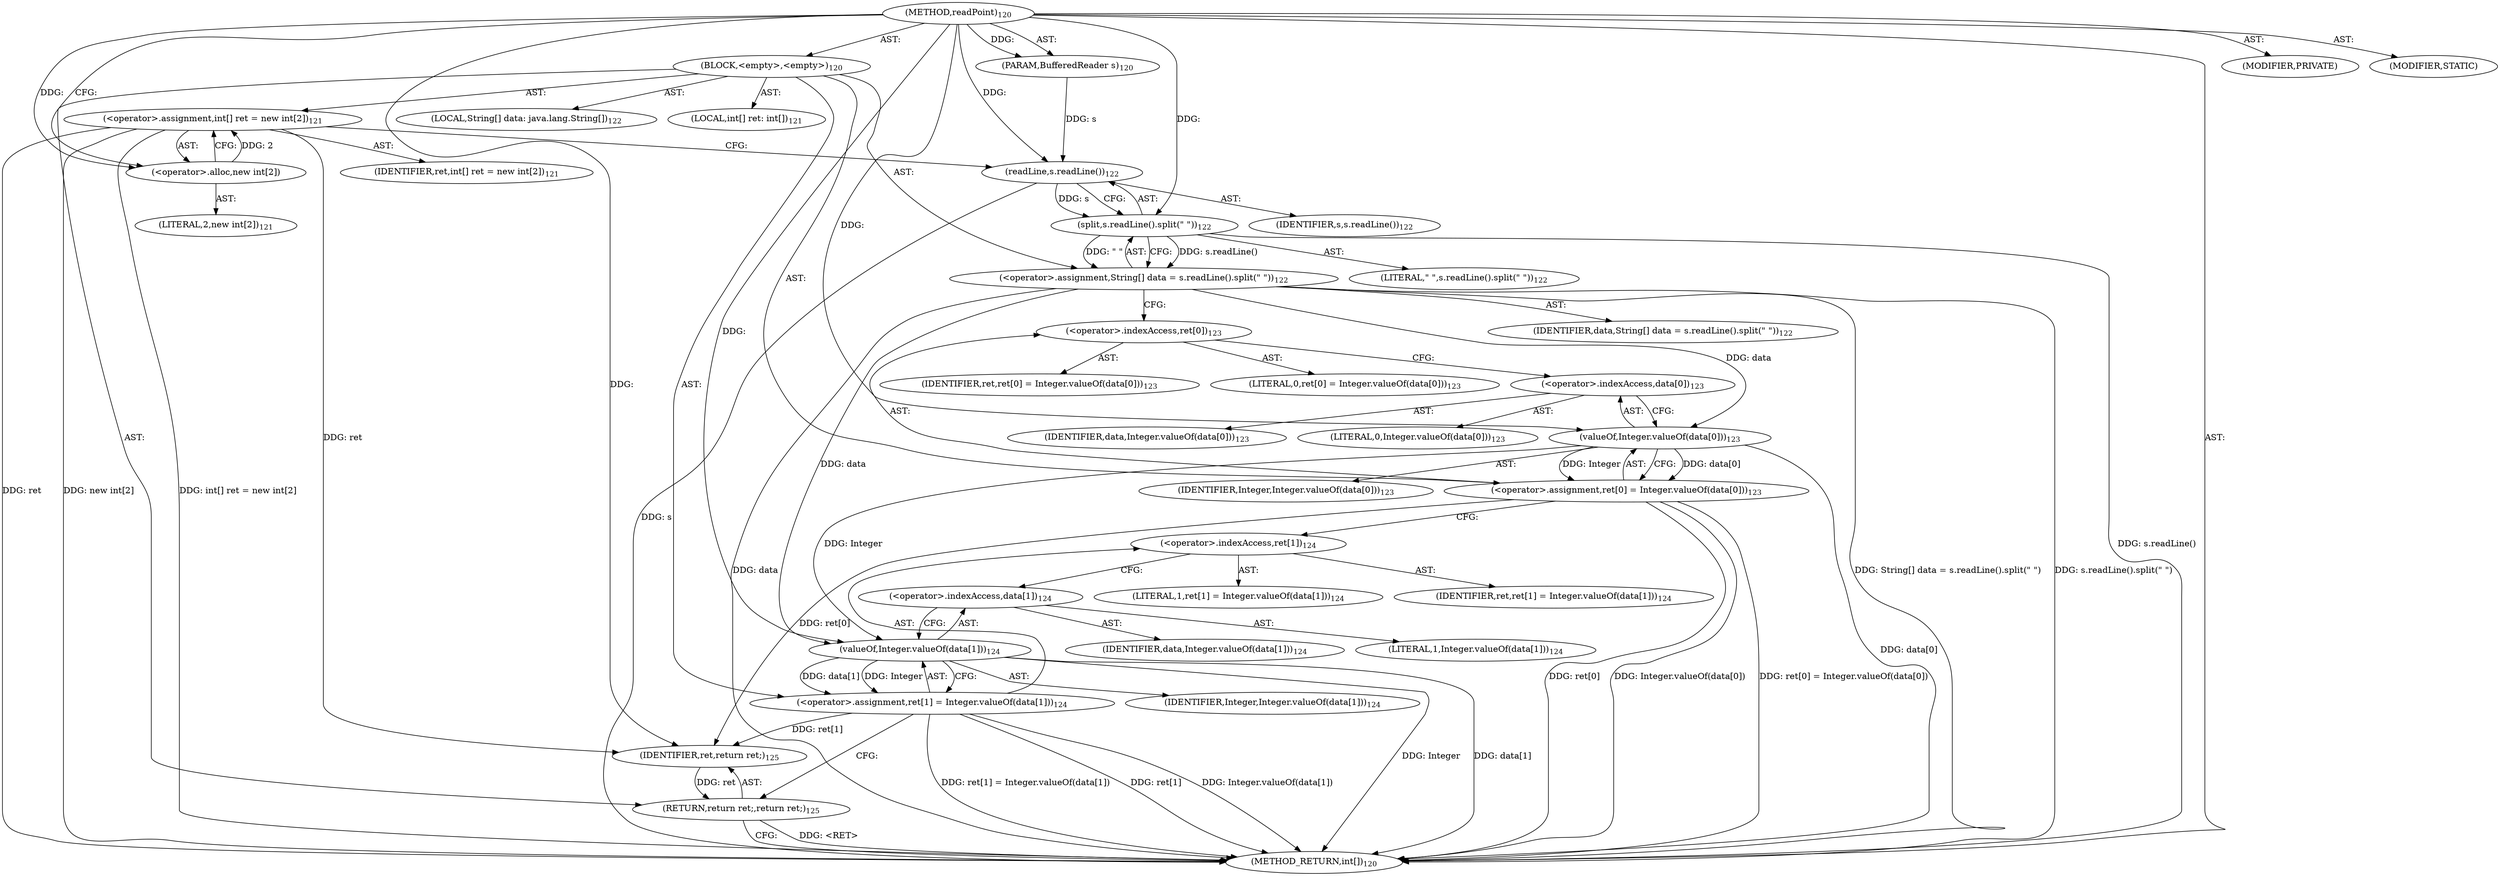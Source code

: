 digraph "readPoint" {  
"607" [label = <(METHOD,readPoint)<SUB>120</SUB>> ]
"608" [label = <(PARAM,BufferedReader s)<SUB>120</SUB>> ]
"609" [label = <(BLOCK,&lt;empty&gt;,&lt;empty&gt;)<SUB>120</SUB>> ]
"610" [label = <(LOCAL,int[] ret: int[])<SUB>121</SUB>> ]
"611" [label = <(&lt;operator&gt;.assignment,int[] ret = new int[2])<SUB>121</SUB>> ]
"612" [label = <(IDENTIFIER,ret,int[] ret = new int[2])<SUB>121</SUB>> ]
"613" [label = <(&lt;operator&gt;.alloc,new int[2])> ]
"614" [label = <(LITERAL,2,new int[2])<SUB>121</SUB>> ]
"615" [label = <(LOCAL,String[] data: java.lang.String[])<SUB>122</SUB>> ]
"616" [label = <(&lt;operator&gt;.assignment,String[] data = s.readLine().split(&quot; &quot;))<SUB>122</SUB>> ]
"617" [label = <(IDENTIFIER,data,String[] data = s.readLine().split(&quot; &quot;))<SUB>122</SUB>> ]
"618" [label = <(split,s.readLine().split(&quot; &quot;))<SUB>122</SUB>> ]
"619" [label = <(readLine,s.readLine())<SUB>122</SUB>> ]
"620" [label = <(IDENTIFIER,s,s.readLine())<SUB>122</SUB>> ]
"621" [label = <(LITERAL,&quot; &quot;,s.readLine().split(&quot; &quot;))<SUB>122</SUB>> ]
"622" [label = <(&lt;operator&gt;.assignment,ret[0] = Integer.valueOf(data[0]))<SUB>123</SUB>> ]
"623" [label = <(&lt;operator&gt;.indexAccess,ret[0])<SUB>123</SUB>> ]
"624" [label = <(IDENTIFIER,ret,ret[0] = Integer.valueOf(data[0]))<SUB>123</SUB>> ]
"625" [label = <(LITERAL,0,ret[0] = Integer.valueOf(data[0]))<SUB>123</SUB>> ]
"626" [label = <(valueOf,Integer.valueOf(data[0]))<SUB>123</SUB>> ]
"627" [label = <(IDENTIFIER,Integer,Integer.valueOf(data[0]))<SUB>123</SUB>> ]
"628" [label = <(&lt;operator&gt;.indexAccess,data[0])<SUB>123</SUB>> ]
"629" [label = <(IDENTIFIER,data,Integer.valueOf(data[0]))<SUB>123</SUB>> ]
"630" [label = <(LITERAL,0,Integer.valueOf(data[0]))<SUB>123</SUB>> ]
"631" [label = <(&lt;operator&gt;.assignment,ret[1] = Integer.valueOf(data[1]))<SUB>124</SUB>> ]
"632" [label = <(&lt;operator&gt;.indexAccess,ret[1])<SUB>124</SUB>> ]
"633" [label = <(IDENTIFIER,ret,ret[1] = Integer.valueOf(data[1]))<SUB>124</SUB>> ]
"634" [label = <(LITERAL,1,ret[1] = Integer.valueOf(data[1]))<SUB>124</SUB>> ]
"635" [label = <(valueOf,Integer.valueOf(data[1]))<SUB>124</SUB>> ]
"636" [label = <(IDENTIFIER,Integer,Integer.valueOf(data[1]))<SUB>124</SUB>> ]
"637" [label = <(&lt;operator&gt;.indexAccess,data[1])<SUB>124</SUB>> ]
"638" [label = <(IDENTIFIER,data,Integer.valueOf(data[1]))<SUB>124</SUB>> ]
"639" [label = <(LITERAL,1,Integer.valueOf(data[1]))<SUB>124</SUB>> ]
"640" [label = <(RETURN,return ret;,return ret;)<SUB>125</SUB>> ]
"641" [label = <(IDENTIFIER,ret,return ret;)<SUB>125</SUB>> ]
"642" [label = <(MODIFIER,PRIVATE)> ]
"643" [label = <(MODIFIER,STATIC)> ]
"644" [label = <(METHOD_RETURN,int[])<SUB>120</SUB>> ]
  "607" -> "608"  [ label = "AST: "] 
  "607" -> "609"  [ label = "AST: "] 
  "607" -> "642"  [ label = "AST: "] 
  "607" -> "643"  [ label = "AST: "] 
  "607" -> "644"  [ label = "AST: "] 
  "609" -> "610"  [ label = "AST: "] 
  "609" -> "611"  [ label = "AST: "] 
  "609" -> "615"  [ label = "AST: "] 
  "609" -> "616"  [ label = "AST: "] 
  "609" -> "622"  [ label = "AST: "] 
  "609" -> "631"  [ label = "AST: "] 
  "609" -> "640"  [ label = "AST: "] 
  "611" -> "612"  [ label = "AST: "] 
  "611" -> "613"  [ label = "AST: "] 
  "613" -> "614"  [ label = "AST: "] 
  "616" -> "617"  [ label = "AST: "] 
  "616" -> "618"  [ label = "AST: "] 
  "618" -> "619"  [ label = "AST: "] 
  "618" -> "621"  [ label = "AST: "] 
  "619" -> "620"  [ label = "AST: "] 
  "622" -> "623"  [ label = "AST: "] 
  "622" -> "626"  [ label = "AST: "] 
  "623" -> "624"  [ label = "AST: "] 
  "623" -> "625"  [ label = "AST: "] 
  "626" -> "627"  [ label = "AST: "] 
  "626" -> "628"  [ label = "AST: "] 
  "628" -> "629"  [ label = "AST: "] 
  "628" -> "630"  [ label = "AST: "] 
  "631" -> "632"  [ label = "AST: "] 
  "631" -> "635"  [ label = "AST: "] 
  "632" -> "633"  [ label = "AST: "] 
  "632" -> "634"  [ label = "AST: "] 
  "635" -> "636"  [ label = "AST: "] 
  "635" -> "637"  [ label = "AST: "] 
  "637" -> "638"  [ label = "AST: "] 
  "637" -> "639"  [ label = "AST: "] 
  "640" -> "641"  [ label = "AST: "] 
  "611" -> "619"  [ label = "CFG: "] 
  "616" -> "623"  [ label = "CFG: "] 
  "622" -> "632"  [ label = "CFG: "] 
  "631" -> "640"  [ label = "CFG: "] 
  "640" -> "644"  [ label = "CFG: "] 
  "613" -> "611"  [ label = "CFG: "] 
  "618" -> "616"  [ label = "CFG: "] 
  "623" -> "628"  [ label = "CFG: "] 
  "626" -> "622"  [ label = "CFG: "] 
  "632" -> "637"  [ label = "CFG: "] 
  "635" -> "631"  [ label = "CFG: "] 
  "619" -> "618"  [ label = "CFG: "] 
  "628" -> "626"  [ label = "CFG: "] 
  "637" -> "635"  [ label = "CFG: "] 
  "607" -> "613"  [ label = "CFG: "] 
  "640" -> "644"  [ label = "DDG: &lt;RET&gt;"] 
  "611" -> "644"  [ label = "DDG: ret"] 
  "611" -> "644"  [ label = "DDG: new int[2]"] 
  "611" -> "644"  [ label = "DDG: int[] ret = new int[2]"] 
  "616" -> "644"  [ label = "DDG: data"] 
  "619" -> "644"  [ label = "DDG: s"] 
  "618" -> "644"  [ label = "DDG: s.readLine()"] 
  "616" -> "644"  [ label = "DDG: s.readLine().split(&quot; &quot;)"] 
  "616" -> "644"  [ label = "DDG: String[] data = s.readLine().split(&quot; &quot;)"] 
  "622" -> "644"  [ label = "DDG: ret[0]"] 
  "626" -> "644"  [ label = "DDG: data[0]"] 
  "622" -> "644"  [ label = "DDG: Integer.valueOf(data[0])"] 
  "622" -> "644"  [ label = "DDG: ret[0] = Integer.valueOf(data[0])"] 
  "631" -> "644"  [ label = "DDG: ret[1]"] 
  "635" -> "644"  [ label = "DDG: Integer"] 
  "635" -> "644"  [ label = "DDG: data[1]"] 
  "631" -> "644"  [ label = "DDG: Integer.valueOf(data[1])"] 
  "631" -> "644"  [ label = "DDG: ret[1] = Integer.valueOf(data[1])"] 
  "607" -> "608"  [ label = "DDG: "] 
  "613" -> "611"  [ label = "DDG: 2"] 
  "618" -> "616"  [ label = "DDG: s.readLine()"] 
  "618" -> "616"  [ label = "DDG: &quot; &quot;"] 
  "626" -> "622"  [ label = "DDG: Integer"] 
  "626" -> "622"  [ label = "DDG: data[0]"] 
  "635" -> "631"  [ label = "DDG: Integer"] 
  "635" -> "631"  [ label = "DDG: data[1]"] 
  "641" -> "640"  [ label = "DDG: ret"] 
  "611" -> "641"  [ label = "DDG: ret"] 
  "622" -> "641"  [ label = "DDG: ret[0]"] 
  "631" -> "641"  [ label = "DDG: ret[1]"] 
  "607" -> "641"  [ label = "DDG: "] 
  "607" -> "613"  [ label = "DDG: "] 
  "619" -> "618"  [ label = "DDG: s"] 
  "607" -> "618"  [ label = "DDG: "] 
  "607" -> "626"  [ label = "DDG: "] 
  "616" -> "626"  [ label = "DDG: data"] 
  "626" -> "635"  [ label = "DDG: Integer"] 
  "607" -> "635"  [ label = "DDG: "] 
  "616" -> "635"  [ label = "DDG: data"] 
  "608" -> "619"  [ label = "DDG: s"] 
  "607" -> "619"  [ label = "DDG: "] 
}
